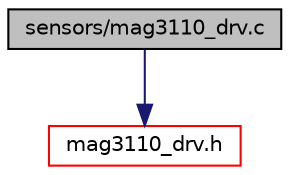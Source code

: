 digraph "sensors/mag3110_drv.c"
{
  edge [fontname="Helvetica",fontsize="10",labelfontname="Helvetica",labelfontsize="10"];
  node [fontname="Helvetica",fontsize="10",shape=record];
  Node0 [label="sensors/mag3110_drv.c",height=0.2,width=0.4,color="black", fillcolor="grey75", style="filled", fontcolor="black"];
  Node0 -> Node1 [color="midnightblue",fontsize="10",style="solid",fontname="Helvetica"];
  Node1 [label="mag3110_drv.h",height=0.2,width=0.4,color="red", fillcolor="white", style="filled",URL="$mag3110__drv_8h.html",tooltip="The mag3110_drv.h file describes the MAG3110 driver interface and structures. "];
}
